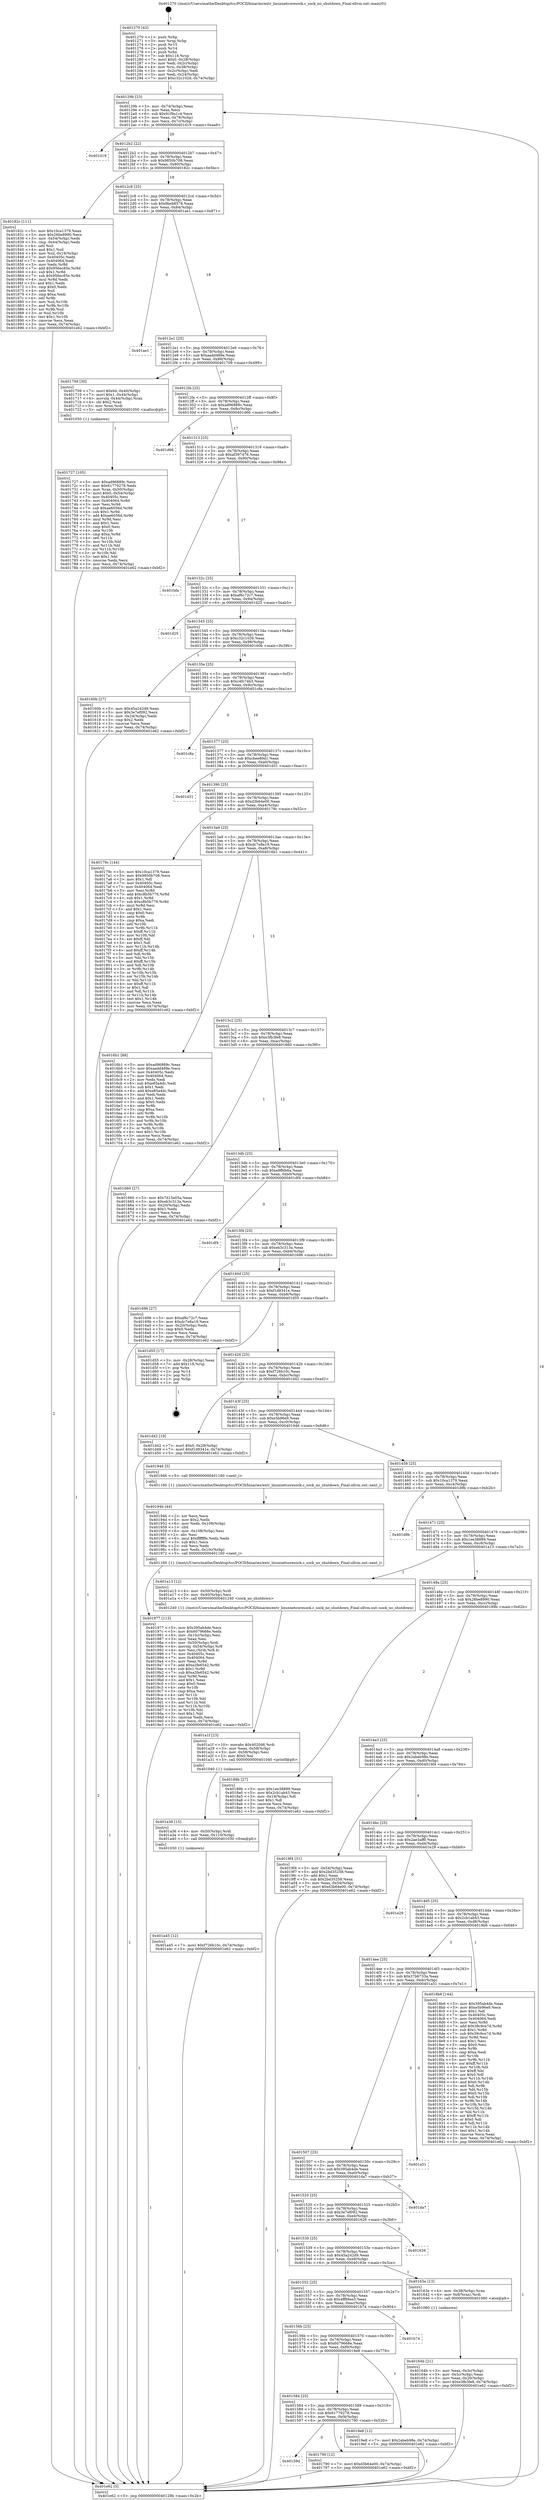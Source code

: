 digraph "0x401270" {
  label = "0x401270 (/mnt/c/Users/mathe/Desktop/tcc/POCII/binaries/extr_linuxnetcoresock.c_sock_no_shutdown_Final-ollvm.out::main(0))"
  labelloc = "t"
  node[shape=record]

  Entry [label="",width=0.3,height=0.3,shape=circle,fillcolor=black,style=filled]
  "0x40129b" [label="{
     0x40129b [23]\l
     | [instrs]\l
     &nbsp;&nbsp;0x40129b \<+3\>: mov -0x74(%rbp),%eax\l
     &nbsp;&nbsp;0x40129e \<+2\>: mov %eax,%ecx\l
     &nbsp;&nbsp;0x4012a0 \<+6\>: sub $0x91f9a1c4,%ecx\l
     &nbsp;&nbsp;0x4012a6 \<+3\>: mov %eax,-0x78(%rbp)\l
     &nbsp;&nbsp;0x4012a9 \<+3\>: mov %ecx,-0x7c(%rbp)\l
     &nbsp;&nbsp;0x4012ac \<+6\>: je 0000000000401d19 \<main+0xaa9\>\l
  }"]
  "0x401d19" [label="{
     0x401d19\l
  }", style=dashed]
  "0x4012b2" [label="{
     0x4012b2 [22]\l
     | [instrs]\l
     &nbsp;&nbsp;0x4012b2 \<+5\>: jmp 00000000004012b7 \<main+0x47\>\l
     &nbsp;&nbsp;0x4012b7 \<+3\>: mov -0x78(%rbp),%eax\l
     &nbsp;&nbsp;0x4012ba \<+5\>: sub $0x9850b708,%eax\l
     &nbsp;&nbsp;0x4012bf \<+3\>: mov %eax,-0x80(%rbp)\l
     &nbsp;&nbsp;0x4012c2 \<+6\>: je 000000000040182c \<main+0x5bc\>\l
  }"]
  Exit [label="",width=0.3,height=0.3,shape=circle,fillcolor=black,style=filled,peripheries=2]
  "0x40182c" [label="{
     0x40182c [111]\l
     | [instrs]\l
     &nbsp;&nbsp;0x40182c \<+5\>: mov $0x10ca1379,%eax\l
     &nbsp;&nbsp;0x401831 \<+5\>: mov $0x26be8990,%ecx\l
     &nbsp;&nbsp;0x401836 \<+3\>: mov -0x54(%rbp),%edx\l
     &nbsp;&nbsp;0x401839 \<+3\>: cmp -0x44(%rbp),%edx\l
     &nbsp;&nbsp;0x40183c \<+4\>: setl %sil\l
     &nbsp;&nbsp;0x401840 \<+4\>: and $0x1,%sil\l
     &nbsp;&nbsp;0x401844 \<+4\>: mov %sil,-0x19(%rbp)\l
     &nbsp;&nbsp;0x401848 \<+7\>: mov 0x40405c,%edx\l
     &nbsp;&nbsp;0x40184f \<+7\>: mov 0x404064,%edi\l
     &nbsp;&nbsp;0x401856 \<+3\>: mov %edx,%r8d\l
     &nbsp;&nbsp;0x401859 \<+7\>: add $0x956ec85e,%r8d\l
     &nbsp;&nbsp;0x401860 \<+4\>: sub $0x1,%r8d\l
     &nbsp;&nbsp;0x401864 \<+7\>: sub $0x956ec85e,%r8d\l
     &nbsp;&nbsp;0x40186b \<+4\>: imul %r8d,%edx\l
     &nbsp;&nbsp;0x40186f \<+3\>: and $0x1,%edx\l
     &nbsp;&nbsp;0x401872 \<+3\>: cmp $0x0,%edx\l
     &nbsp;&nbsp;0x401875 \<+4\>: sete %sil\l
     &nbsp;&nbsp;0x401879 \<+3\>: cmp $0xa,%edi\l
     &nbsp;&nbsp;0x40187c \<+4\>: setl %r9b\l
     &nbsp;&nbsp;0x401880 \<+3\>: mov %sil,%r10b\l
     &nbsp;&nbsp;0x401883 \<+3\>: and %r9b,%r10b\l
     &nbsp;&nbsp;0x401886 \<+3\>: xor %r9b,%sil\l
     &nbsp;&nbsp;0x401889 \<+3\>: or %sil,%r10b\l
     &nbsp;&nbsp;0x40188c \<+4\>: test $0x1,%r10b\l
     &nbsp;&nbsp;0x401890 \<+3\>: cmovne %ecx,%eax\l
     &nbsp;&nbsp;0x401893 \<+3\>: mov %eax,-0x74(%rbp)\l
     &nbsp;&nbsp;0x401896 \<+5\>: jmp 0000000000401e62 \<main+0xbf2\>\l
  }"]
  "0x4012c8" [label="{
     0x4012c8 [25]\l
     | [instrs]\l
     &nbsp;&nbsp;0x4012c8 \<+5\>: jmp 00000000004012cd \<main+0x5d\>\l
     &nbsp;&nbsp;0x4012cd \<+3\>: mov -0x78(%rbp),%eax\l
     &nbsp;&nbsp;0x4012d0 \<+5\>: sub $0x9beb8578,%eax\l
     &nbsp;&nbsp;0x4012d5 \<+6\>: mov %eax,-0x84(%rbp)\l
     &nbsp;&nbsp;0x4012db \<+6\>: je 0000000000401ae1 \<main+0x871\>\l
  }"]
  "0x401a45" [label="{
     0x401a45 [12]\l
     | [instrs]\l
     &nbsp;&nbsp;0x401a45 \<+7\>: movl $0xf726b10c,-0x74(%rbp)\l
     &nbsp;&nbsp;0x401a4c \<+5\>: jmp 0000000000401e62 \<main+0xbf2\>\l
  }"]
  "0x401ae1" [label="{
     0x401ae1\l
  }", style=dashed]
  "0x4012e1" [label="{
     0x4012e1 [25]\l
     | [instrs]\l
     &nbsp;&nbsp;0x4012e1 \<+5\>: jmp 00000000004012e6 \<main+0x76\>\l
     &nbsp;&nbsp;0x4012e6 \<+3\>: mov -0x78(%rbp),%eax\l
     &nbsp;&nbsp;0x4012e9 \<+5\>: sub $0xaadd489e,%eax\l
     &nbsp;&nbsp;0x4012ee \<+6\>: mov %eax,-0x88(%rbp)\l
     &nbsp;&nbsp;0x4012f4 \<+6\>: je 0000000000401709 \<main+0x499\>\l
  }"]
  "0x401a36" [label="{
     0x401a36 [15]\l
     | [instrs]\l
     &nbsp;&nbsp;0x401a36 \<+4\>: mov -0x50(%rbp),%rdi\l
     &nbsp;&nbsp;0x401a3a \<+6\>: mov %eax,-0x110(%rbp)\l
     &nbsp;&nbsp;0x401a40 \<+5\>: call 0000000000401030 \<free@plt\>\l
     | [calls]\l
     &nbsp;&nbsp;0x401030 \{1\} (unknown)\l
  }"]
  "0x401709" [label="{
     0x401709 [30]\l
     | [instrs]\l
     &nbsp;&nbsp;0x401709 \<+7\>: movl $0x64,-0x40(%rbp)\l
     &nbsp;&nbsp;0x401710 \<+7\>: movl $0x1,-0x44(%rbp)\l
     &nbsp;&nbsp;0x401717 \<+4\>: movslq -0x44(%rbp),%rax\l
     &nbsp;&nbsp;0x40171b \<+4\>: shl $0x2,%rax\l
     &nbsp;&nbsp;0x40171f \<+3\>: mov %rax,%rdi\l
     &nbsp;&nbsp;0x401722 \<+5\>: call 0000000000401050 \<malloc@plt\>\l
     | [calls]\l
     &nbsp;&nbsp;0x401050 \{1\} (unknown)\l
  }"]
  "0x4012fa" [label="{
     0x4012fa [25]\l
     | [instrs]\l
     &nbsp;&nbsp;0x4012fa \<+5\>: jmp 00000000004012ff \<main+0x8f\>\l
     &nbsp;&nbsp;0x4012ff \<+3\>: mov -0x78(%rbp),%eax\l
     &nbsp;&nbsp;0x401302 \<+5\>: sub $0xad96889c,%eax\l
     &nbsp;&nbsp;0x401307 \<+6\>: mov %eax,-0x8c(%rbp)\l
     &nbsp;&nbsp;0x40130d \<+6\>: je 0000000000401d66 \<main+0xaf6\>\l
  }"]
  "0x401a1f" [label="{
     0x401a1f [23]\l
     | [instrs]\l
     &nbsp;&nbsp;0x401a1f \<+10\>: movabs $0x4020d6,%rdi\l
     &nbsp;&nbsp;0x401a29 \<+3\>: mov %eax,-0x58(%rbp)\l
     &nbsp;&nbsp;0x401a2c \<+3\>: mov -0x58(%rbp),%esi\l
     &nbsp;&nbsp;0x401a2f \<+2\>: mov $0x0,%al\l
     &nbsp;&nbsp;0x401a31 \<+5\>: call 0000000000401040 \<printf@plt\>\l
     | [calls]\l
     &nbsp;&nbsp;0x401040 \{1\} (unknown)\l
  }"]
  "0x401d66" [label="{
     0x401d66\l
  }", style=dashed]
  "0x401313" [label="{
     0x401313 [25]\l
     | [instrs]\l
     &nbsp;&nbsp;0x401313 \<+5\>: jmp 0000000000401318 \<main+0xa8\>\l
     &nbsp;&nbsp;0x401318 \<+3\>: mov -0x78(%rbp),%eax\l
     &nbsp;&nbsp;0x40131b \<+5\>: sub $0xaf397476,%eax\l
     &nbsp;&nbsp;0x401320 \<+6\>: mov %eax,-0x90(%rbp)\l
     &nbsp;&nbsp;0x401326 \<+6\>: je 0000000000401bfa \<main+0x98a\>\l
  }"]
  "0x401977" [label="{
     0x401977 [113]\l
     | [instrs]\l
     &nbsp;&nbsp;0x401977 \<+5\>: mov $0x395ab4de,%ecx\l
     &nbsp;&nbsp;0x40197c \<+5\>: mov $0x6079668e,%edx\l
     &nbsp;&nbsp;0x401981 \<+6\>: mov -0x10c(%rbp),%esi\l
     &nbsp;&nbsp;0x401987 \<+3\>: imul %eax,%esi\l
     &nbsp;&nbsp;0x40198a \<+4\>: mov -0x50(%rbp),%rdi\l
     &nbsp;&nbsp;0x40198e \<+4\>: movslq -0x54(%rbp),%r8\l
     &nbsp;&nbsp;0x401992 \<+4\>: mov %esi,(%rdi,%r8,4)\l
     &nbsp;&nbsp;0x401996 \<+7\>: mov 0x40405c,%eax\l
     &nbsp;&nbsp;0x40199d \<+7\>: mov 0x404064,%esi\l
     &nbsp;&nbsp;0x4019a4 \<+3\>: mov %eax,%r9d\l
     &nbsp;&nbsp;0x4019a7 \<+7\>: add $0xa2fe6542,%r9d\l
     &nbsp;&nbsp;0x4019ae \<+4\>: sub $0x1,%r9d\l
     &nbsp;&nbsp;0x4019b2 \<+7\>: sub $0xa2fe6542,%r9d\l
     &nbsp;&nbsp;0x4019b9 \<+4\>: imul %r9d,%eax\l
     &nbsp;&nbsp;0x4019bd \<+3\>: and $0x1,%eax\l
     &nbsp;&nbsp;0x4019c0 \<+3\>: cmp $0x0,%eax\l
     &nbsp;&nbsp;0x4019c3 \<+4\>: sete %r10b\l
     &nbsp;&nbsp;0x4019c7 \<+3\>: cmp $0xa,%esi\l
     &nbsp;&nbsp;0x4019ca \<+4\>: setl %r11b\l
     &nbsp;&nbsp;0x4019ce \<+3\>: mov %r10b,%bl\l
     &nbsp;&nbsp;0x4019d1 \<+3\>: and %r11b,%bl\l
     &nbsp;&nbsp;0x4019d4 \<+3\>: xor %r11b,%r10b\l
     &nbsp;&nbsp;0x4019d7 \<+3\>: or %r10b,%bl\l
     &nbsp;&nbsp;0x4019da \<+3\>: test $0x1,%bl\l
     &nbsp;&nbsp;0x4019dd \<+3\>: cmovne %edx,%ecx\l
     &nbsp;&nbsp;0x4019e0 \<+3\>: mov %ecx,-0x74(%rbp)\l
     &nbsp;&nbsp;0x4019e3 \<+5\>: jmp 0000000000401e62 \<main+0xbf2\>\l
  }"]
  "0x401bfa" [label="{
     0x401bfa\l
  }", style=dashed]
  "0x40132c" [label="{
     0x40132c [25]\l
     | [instrs]\l
     &nbsp;&nbsp;0x40132c \<+5\>: jmp 0000000000401331 \<main+0xc1\>\l
     &nbsp;&nbsp;0x401331 \<+3\>: mov -0x78(%rbp),%eax\l
     &nbsp;&nbsp;0x401334 \<+5\>: sub $0xaf6c72c7,%eax\l
     &nbsp;&nbsp;0x401339 \<+6\>: mov %eax,-0x94(%rbp)\l
     &nbsp;&nbsp;0x40133f \<+6\>: je 0000000000401d25 \<main+0xab5\>\l
  }"]
  "0x40194b" [label="{
     0x40194b [44]\l
     | [instrs]\l
     &nbsp;&nbsp;0x40194b \<+2\>: xor %ecx,%ecx\l
     &nbsp;&nbsp;0x40194d \<+5\>: mov $0x2,%edx\l
     &nbsp;&nbsp;0x401952 \<+6\>: mov %edx,-0x108(%rbp)\l
     &nbsp;&nbsp;0x401958 \<+1\>: cltd\l
     &nbsp;&nbsp;0x401959 \<+6\>: mov -0x108(%rbp),%esi\l
     &nbsp;&nbsp;0x40195f \<+2\>: idiv %esi\l
     &nbsp;&nbsp;0x401961 \<+6\>: imul $0xfffffffe,%edx,%edx\l
     &nbsp;&nbsp;0x401967 \<+3\>: sub $0x1,%ecx\l
     &nbsp;&nbsp;0x40196a \<+2\>: sub %ecx,%edx\l
     &nbsp;&nbsp;0x40196c \<+6\>: mov %edx,-0x10c(%rbp)\l
     &nbsp;&nbsp;0x401972 \<+5\>: call 0000000000401160 \<next_i\>\l
     | [calls]\l
     &nbsp;&nbsp;0x401160 \{1\} (/mnt/c/Users/mathe/Desktop/tcc/POCII/binaries/extr_linuxnetcoresock.c_sock_no_shutdown_Final-ollvm.out::next_i)\l
  }"]
  "0x401d25" [label="{
     0x401d25\l
  }", style=dashed]
  "0x401345" [label="{
     0x401345 [25]\l
     | [instrs]\l
     &nbsp;&nbsp;0x401345 \<+5\>: jmp 000000000040134a \<main+0xda\>\l
     &nbsp;&nbsp;0x40134a \<+3\>: mov -0x78(%rbp),%eax\l
     &nbsp;&nbsp;0x40134d \<+5\>: sub $0xc32c1026,%eax\l
     &nbsp;&nbsp;0x401352 \<+6\>: mov %eax,-0x98(%rbp)\l
     &nbsp;&nbsp;0x401358 \<+6\>: je 000000000040160b \<main+0x39b\>\l
  }"]
  "0x40159d" [label="{
     0x40159d\l
  }", style=dashed]
  "0x40160b" [label="{
     0x40160b [27]\l
     | [instrs]\l
     &nbsp;&nbsp;0x40160b \<+5\>: mov $0x45a242d9,%eax\l
     &nbsp;&nbsp;0x401610 \<+5\>: mov $0x3e7ef092,%ecx\l
     &nbsp;&nbsp;0x401615 \<+3\>: mov -0x24(%rbp),%edx\l
     &nbsp;&nbsp;0x401618 \<+3\>: cmp $0x2,%edx\l
     &nbsp;&nbsp;0x40161b \<+3\>: cmovne %ecx,%eax\l
     &nbsp;&nbsp;0x40161e \<+3\>: mov %eax,-0x74(%rbp)\l
     &nbsp;&nbsp;0x401621 \<+5\>: jmp 0000000000401e62 \<main+0xbf2\>\l
  }"]
  "0x40135e" [label="{
     0x40135e [25]\l
     | [instrs]\l
     &nbsp;&nbsp;0x40135e \<+5\>: jmp 0000000000401363 \<main+0xf3\>\l
     &nbsp;&nbsp;0x401363 \<+3\>: mov -0x78(%rbp),%eax\l
     &nbsp;&nbsp;0x401366 \<+5\>: sub $0xc4fc74b3,%eax\l
     &nbsp;&nbsp;0x40136b \<+6\>: mov %eax,-0x9c(%rbp)\l
     &nbsp;&nbsp;0x401371 \<+6\>: je 0000000000401c8a \<main+0xa1a\>\l
  }"]
  "0x401e62" [label="{
     0x401e62 [5]\l
     | [instrs]\l
     &nbsp;&nbsp;0x401e62 \<+5\>: jmp 000000000040129b \<main+0x2b\>\l
  }"]
  "0x401270" [label="{
     0x401270 [43]\l
     | [instrs]\l
     &nbsp;&nbsp;0x401270 \<+1\>: push %rbp\l
     &nbsp;&nbsp;0x401271 \<+3\>: mov %rsp,%rbp\l
     &nbsp;&nbsp;0x401274 \<+2\>: push %r15\l
     &nbsp;&nbsp;0x401276 \<+2\>: push %r14\l
     &nbsp;&nbsp;0x401278 \<+1\>: push %rbx\l
     &nbsp;&nbsp;0x401279 \<+7\>: sub $0x118,%rsp\l
     &nbsp;&nbsp;0x401280 \<+7\>: movl $0x0,-0x28(%rbp)\l
     &nbsp;&nbsp;0x401287 \<+3\>: mov %edi,-0x2c(%rbp)\l
     &nbsp;&nbsp;0x40128a \<+4\>: mov %rsi,-0x38(%rbp)\l
     &nbsp;&nbsp;0x40128e \<+3\>: mov -0x2c(%rbp),%edi\l
     &nbsp;&nbsp;0x401291 \<+3\>: mov %edi,-0x24(%rbp)\l
     &nbsp;&nbsp;0x401294 \<+7\>: movl $0xc32c1026,-0x74(%rbp)\l
  }"]
  "0x401790" [label="{
     0x401790 [12]\l
     | [instrs]\l
     &nbsp;&nbsp;0x401790 \<+7\>: movl $0xd3b64e00,-0x74(%rbp)\l
     &nbsp;&nbsp;0x401797 \<+5\>: jmp 0000000000401e62 \<main+0xbf2\>\l
  }"]
  "0x401c8a" [label="{
     0x401c8a\l
  }", style=dashed]
  "0x401377" [label="{
     0x401377 [25]\l
     | [instrs]\l
     &nbsp;&nbsp;0x401377 \<+5\>: jmp 000000000040137c \<main+0x10c\>\l
     &nbsp;&nbsp;0x40137c \<+3\>: mov -0x78(%rbp),%eax\l
     &nbsp;&nbsp;0x40137f \<+5\>: sub $0xcbee80d1,%eax\l
     &nbsp;&nbsp;0x401384 \<+6\>: mov %eax,-0xa0(%rbp)\l
     &nbsp;&nbsp;0x40138a \<+6\>: je 0000000000401d31 \<main+0xac1\>\l
  }"]
  "0x401584" [label="{
     0x401584 [25]\l
     | [instrs]\l
     &nbsp;&nbsp;0x401584 \<+5\>: jmp 0000000000401589 \<main+0x319\>\l
     &nbsp;&nbsp;0x401589 \<+3\>: mov -0x78(%rbp),%eax\l
     &nbsp;&nbsp;0x40158c \<+5\>: sub $0x61779278,%eax\l
     &nbsp;&nbsp;0x401591 \<+6\>: mov %eax,-0xf4(%rbp)\l
     &nbsp;&nbsp;0x401597 \<+6\>: je 0000000000401790 \<main+0x520\>\l
  }"]
  "0x401d31" [label="{
     0x401d31\l
  }", style=dashed]
  "0x401390" [label="{
     0x401390 [25]\l
     | [instrs]\l
     &nbsp;&nbsp;0x401390 \<+5\>: jmp 0000000000401395 \<main+0x125\>\l
     &nbsp;&nbsp;0x401395 \<+3\>: mov -0x78(%rbp),%eax\l
     &nbsp;&nbsp;0x401398 \<+5\>: sub $0xd3b64e00,%eax\l
     &nbsp;&nbsp;0x40139d \<+6\>: mov %eax,-0xa4(%rbp)\l
     &nbsp;&nbsp;0x4013a3 \<+6\>: je 000000000040179c \<main+0x52c\>\l
  }"]
  "0x4019e8" [label="{
     0x4019e8 [12]\l
     | [instrs]\l
     &nbsp;&nbsp;0x4019e8 \<+7\>: movl $0x2abeb98e,-0x74(%rbp)\l
     &nbsp;&nbsp;0x4019ef \<+5\>: jmp 0000000000401e62 \<main+0xbf2\>\l
  }"]
  "0x40179c" [label="{
     0x40179c [144]\l
     | [instrs]\l
     &nbsp;&nbsp;0x40179c \<+5\>: mov $0x10ca1379,%eax\l
     &nbsp;&nbsp;0x4017a1 \<+5\>: mov $0x9850b708,%ecx\l
     &nbsp;&nbsp;0x4017a6 \<+2\>: mov $0x1,%dl\l
     &nbsp;&nbsp;0x4017a8 \<+7\>: mov 0x40405c,%esi\l
     &nbsp;&nbsp;0x4017af \<+7\>: mov 0x404064,%edi\l
     &nbsp;&nbsp;0x4017b6 \<+3\>: mov %esi,%r8d\l
     &nbsp;&nbsp;0x4017b9 \<+7\>: add $0xc8b5b776,%r8d\l
     &nbsp;&nbsp;0x4017c0 \<+4\>: sub $0x1,%r8d\l
     &nbsp;&nbsp;0x4017c4 \<+7\>: sub $0xc8b5b776,%r8d\l
     &nbsp;&nbsp;0x4017cb \<+4\>: imul %r8d,%esi\l
     &nbsp;&nbsp;0x4017cf \<+3\>: and $0x1,%esi\l
     &nbsp;&nbsp;0x4017d2 \<+3\>: cmp $0x0,%esi\l
     &nbsp;&nbsp;0x4017d5 \<+4\>: sete %r9b\l
     &nbsp;&nbsp;0x4017d9 \<+3\>: cmp $0xa,%edi\l
     &nbsp;&nbsp;0x4017dc \<+4\>: setl %r10b\l
     &nbsp;&nbsp;0x4017e0 \<+3\>: mov %r9b,%r11b\l
     &nbsp;&nbsp;0x4017e3 \<+4\>: xor $0xff,%r11b\l
     &nbsp;&nbsp;0x4017e7 \<+3\>: mov %r10b,%bl\l
     &nbsp;&nbsp;0x4017ea \<+3\>: xor $0xff,%bl\l
     &nbsp;&nbsp;0x4017ed \<+3\>: xor $0x1,%dl\l
     &nbsp;&nbsp;0x4017f0 \<+3\>: mov %r11b,%r14b\l
     &nbsp;&nbsp;0x4017f3 \<+4\>: and $0xff,%r14b\l
     &nbsp;&nbsp;0x4017f7 \<+3\>: and %dl,%r9b\l
     &nbsp;&nbsp;0x4017fa \<+3\>: mov %bl,%r15b\l
     &nbsp;&nbsp;0x4017fd \<+4\>: and $0xff,%r15b\l
     &nbsp;&nbsp;0x401801 \<+3\>: and %dl,%r10b\l
     &nbsp;&nbsp;0x401804 \<+3\>: or %r9b,%r14b\l
     &nbsp;&nbsp;0x401807 \<+3\>: or %r10b,%r15b\l
     &nbsp;&nbsp;0x40180a \<+3\>: xor %r15b,%r14b\l
     &nbsp;&nbsp;0x40180d \<+3\>: or %bl,%r11b\l
     &nbsp;&nbsp;0x401810 \<+4\>: xor $0xff,%r11b\l
     &nbsp;&nbsp;0x401814 \<+3\>: or $0x1,%dl\l
     &nbsp;&nbsp;0x401817 \<+3\>: and %dl,%r11b\l
     &nbsp;&nbsp;0x40181a \<+3\>: or %r11b,%r14b\l
     &nbsp;&nbsp;0x40181d \<+4\>: test $0x1,%r14b\l
     &nbsp;&nbsp;0x401821 \<+3\>: cmovne %ecx,%eax\l
     &nbsp;&nbsp;0x401824 \<+3\>: mov %eax,-0x74(%rbp)\l
     &nbsp;&nbsp;0x401827 \<+5\>: jmp 0000000000401e62 \<main+0xbf2\>\l
  }"]
  "0x4013a9" [label="{
     0x4013a9 [25]\l
     | [instrs]\l
     &nbsp;&nbsp;0x4013a9 \<+5\>: jmp 00000000004013ae \<main+0x13e\>\l
     &nbsp;&nbsp;0x4013ae \<+3\>: mov -0x78(%rbp),%eax\l
     &nbsp;&nbsp;0x4013b1 \<+5\>: sub $0xdc7e8a19,%eax\l
     &nbsp;&nbsp;0x4013b6 \<+6\>: mov %eax,-0xa8(%rbp)\l
     &nbsp;&nbsp;0x4013bc \<+6\>: je 00000000004016b1 \<main+0x441\>\l
  }"]
  "0x40156b" [label="{
     0x40156b [25]\l
     | [instrs]\l
     &nbsp;&nbsp;0x40156b \<+5\>: jmp 0000000000401570 \<main+0x300\>\l
     &nbsp;&nbsp;0x401570 \<+3\>: mov -0x78(%rbp),%eax\l
     &nbsp;&nbsp;0x401573 \<+5\>: sub $0x6079668e,%eax\l
     &nbsp;&nbsp;0x401578 \<+6\>: mov %eax,-0xf0(%rbp)\l
     &nbsp;&nbsp;0x40157e \<+6\>: je 00000000004019e8 \<main+0x778\>\l
  }"]
  "0x4016b1" [label="{
     0x4016b1 [88]\l
     | [instrs]\l
     &nbsp;&nbsp;0x4016b1 \<+5\>: mov $0xad96889c,%eax\l
     &nbsp;&nbsp;0x4016b6 \<+5\>: mov $0xaadd489e,%ecx\l
     &nbsp;&nbsp;0x4016bb \<+7\>: mov 0x40405c,%edx\l
     &nbsp;&nbsp;0x4016c2 \<+7\>: mov 0x404064,%esi\l
     &nbsp;&nbsp;0x4016c9 \<+2\>: mov %edx,%edi\l
     &nbsp;&nbsp;0x4016cb \<+6\>: sub $0xe85a4dc,%edi\l
     &nbsp;&nbsp;0x4016d1 \<+3\>: sub $0x1,%edi\l
     &nbsp;&nbsp;0x4016d4 \<+6\>: add $0xe85a4dc,%edi\l
     &nbsp;&nbsp;0x4016da \<+3\>: imul %edi,%edx\l
     &nbsp;&nbsp;0x4016dd \<+3\>: and $0x1,%edx\l
     &nbsp;&nbsp;0x4016e0 \<+3\>: cmp $0x0,%edx\l
     &nbsp;&nbsp;0x4016e3 \<+4\>: sete %r8b\l
     &nbsp;&nbsp;0x4016e7 \<+3\>: cmp $0xa,%esi\l
     &nbsp;&nbsp;0x4016ea \<+4\>: setl %r9b\l
     &nbsp;&nbsp;0x4016ee \<+3\>: mov %r8b,%r10b\l
     &nbsp;&nbsp;0x4016f1 \<+3\>: and %r9b,%r10b\l
     &nbsp;&nbsp;0x4016f4 \<+3\>: xor %r9b,%r8b\l
     &nbsp;&nbsp;0x4016f7 \<+3\>: or %r8b,%r10b\l
     &nbsp;&nbsp;0x4016fa \<+4\>: test $0x1,%r10b\l
     &nbsp;&nbsp;0x4016fe \<+3\>: cmovne %ecx,%eax\l
     &nbsp;&nbsp;0x401701 \<+3\>: mov %eax,-0x74(%rbp)\l
     &nbsp;&nbsp;0x401704 \<+5\>: jmp 0000000000401e62 \<main+0xbf2\>\l
  }"]
  "0x4013c2" [label="{
     0x4013c2 [25]\l
     | [instrs]\l
     &nbsp;&nbsp;0x4013c2 \<+5\>: jmp 00000000004013c7 \<main+0x157\>\l
     &nbsp;&nbsp;0x4013c7 \<+3\>: mov -0x78(%rbp),%eax\l
     &nbsp;&nbsp;0x4013ca \<+5\>: sub $0xe3fb3fe8,%eax\l
     &nbsp;&nbsp;0x4013cf \<+6\>: mov %eax,-0xac(%rbp)\l
     &nbsp;&nbsp;0x4013d5 \<+6\>: je 0000000000401660 \<main+0x3f0\>\l
  }"]
  "0x401b74" [label="{
     0x401b74\l
  }", style=dashed]
  "0x401660" [label="{
     0x401660 [27]\l
     | [instrs]\l
     &nbsp;&nbsp;0x401660 \<+5\>: mov $0x7d15e05a,%eax\l
     &nbsp;&nbsp;0x401665 \<+5\>: mov $0xeb3c313a,%ecx\l
     &nbsp;&nbsp;0x40166a \<+3\>: mov -0x20(%rbp),%edx\l
     &nbsp;&nbsp;0x40166d \<+3\>: cmp $0x1,%edx\l
     &nbsp;&nbsp;0x401670 \<+3\>: cmovl %ecx,%eax\l
     &nbsp;&nbsp;0x401673 \<+3\>: mov %eax,-0x74(%rbp)\l
     &nbsp;&nbsp;0x401676 \<+5\>: jmp 0000000000401e62 \<main+0xbf2\>\l
  }"]
  "0x4013db" [label="{
     0x4013db [25]\l
     | [instrs]\l
     &nbsp;&nbsp;0x4013db \<+5\>: jmp 00000000004013e0 \<main+0x170\>\l
     &nbsp;&nbsp;0x4013e0 \<+3\>: mov -0x78(%rbp),%eax\l
     &nbsp;&nbsp;0x4013e3 \<+5\>: sub $0xe9ffdb6a,%eax\l
     &nbsp;&nbsp;0x4013e8 \<+6\>: mov %eax,-0xb0(%rbp)\l
     &nbsp;&nbsp;0x4013ee \<+6\>: je 0000000000401df4 \<main+0xb84\>\l
  }"]
  "0x401727" [label="{
     0x401727 [105]\l
     | [instrs]\l
     &nbsp;&nbsp;0x401727 \<+5\>: mov $0xad96889c,%ecx\l
     &nbsp;&nbsp;0x40172c \<+5\>: mov $0x61779278,%edx\l
     &nbsp;&nbsp;0x401731 \<+4\>: mov %rax,-0x50(%rbp)\l
     &nbsp;&nbsp;0x401735 \<+7\>: movl $0x0,-0x54(%rbp)\l
     &nbsp;&nbsp;0x40173c \<+7\>: mov 0x40405c,%esi\l
     &nbsp;&nbsp;0x401743 \<+8\>: mov 0x404064,%r8d\l
     &nbsp;&nbsp;0x40174b \<+3\>: mov %esi,%r9d\l
     &nbsp;&nbsp;0x40174e \<+7\>: sub $0xae6056d,%r9d\l
     &nbsp;&nbsp;0x401755 \<+4\>: sub $0x1,%r9d\l
     &nbsp;&nbsp;0x401759 \<+7\>: add $0xae6056d,%r9d\l
     &nbsp;&nbsp;0x401760 \<+4\>: imul %r9d,%esi\l
     &nbsp;&nbsp;0x401764 \<+3\>: and $0x1,%esi\l
     &nbsp;&nbsp;0x401767 \<+3\>: cmp $0x0,%esi\l
     &nbsp;&nbsp;0x40176a \<+4\>: sete %r10b\l
     &nbsp;&nbsp;0x40176e \<+4\>: cmp $0xa,%r8d\l
     &nbsp;&nbsp;0x401772 \<+4\>: setl %r11b\l
     &nbsp;&nbsp;0x401776 \<+3\>: mov %r10b,%bl\l
     &nbsp;&nbsp;0x401779 \<+3\>: and %r11b,%bl\l
     &nbsp;&nbsp;0x40177c \<+3\>: xor %r11b,%r10b\l
     &nbsp;&nbsp;0x40177f \<+3\>: or %r10b,%bl\l
     &nbsp;&nbsp;0x401782 \<+3\>: test $0x1,%bl\l
     &nbsp;&nbsp;0x401785 \<+3\>: cmovne %edx,%ecx\l
     &nbsp;&nbsp;0x401788 \<+3\>: mov %ecx,-0x74(%rbp)\l
     &nbsp;&nbsp;0x40178b \<+5\>: jmp 0000000000401e62 \<main+0xbf2\>\l
  }"]
  "0x401df4" [label="{
     0x401df4\l
  }", style=dashed]
  "0x4013f4" [label="{
     0x4013f4 [25]\l
     | [instrs]\l
     &nbsp;&nbsp;0x4013f4 \<+5\>: jmp 00000000004013f9 \<main+0x189\>\l
     &nbsp;&nbsp;0x4013f9 \<+3\>: mov -0x78(%rbp),%eax\l
     &nbsp;&nbsp;0x4013fc \<+5\>: sub $0xeb3c313a,%eax\l
     &nbsp;&nbsp;0x401401 \<+6\>: mov %eax,-0xb4(%rbp)\l
     &nbsp;&nbsp;0x401407 \<+6\>: je 0000000000401696 \<main+0x426\>\l
  }"]
  "0x40164b" [label="{
     0x40164b [21]\l
     | [instrs]\l
     &nbsp;&nbsp;0x40164b \<+3\>: mov %eax,-0x3c(%rbp)\l
     &nbsp;&nbsp;0x40164e \<+3\>: mov -0x3c(%rbp),%eax\l
     &nbsp;&nbsp;0x401651 \<+3\>: mov %eax,-0x20(%rbp)\l
     &nbsp;&nbsp;0x401654 \<+7\>: movl $0xe3fb3fe8,-0x74(%rbp)\l
     &nbsp;&nbsp;0x40165b \<+5\>: jmp 0000000000401e62 \<main+0xbf2\>\l
  }"]
  "0x401696" [label="{
     0x401696 [27]\l
     | [instrs]\l
     &nbsp;&nbsp;0x401696 \<+5\>: mov $0xaf6c72c7,%eax\l
     &nbsp;&nbsp;0x40169b \<+5\>: mov $0xdc7e8a19,%ecx\l
     &nbsp;&nbsp;0x4016a0 \<+3\>: mov -0x20(%rbp),%edx\l
     &nbsp;&nbsp;0x4016a3 \<+3\>: cmp $0x0,%edx\l
     &nbsp;&nbsp;0x4016a6 \<+3\>: cmove %ecx,%eax\l
     &nbsp;&nbsp;0x4016a9 \<+3\>: mov %eax,-0x74(%rbp)\l
     &nbsp;&nbsp;0x4016ac \<+5\>: jmp 0000000000401e62 \<main+0xbf2\>\l
  }"]
  "0x40140d" [label="{
     0x40140d [25]\l
     | [instrs]\l
     &nbsp;&nbsp;0x40140d \<+5\>: jmp 0000000000401412 \<main+0x1a2\>\l
     &nbsp;&nbsp;0x401412 \<+3\>: mov -0x78(%rbp),%eax\l
     &nbsp;&nbsp;0x401415 \<+5\>: sub $0xf1d8341e,%eax\l
     &nbsp;&nbsp;0x40141a \<+6\>: mov %eax,-0xb8(%rbp)\l
     &nbsp;&nbsp;0x401420 \<+6\>: je 0000000000401d55 \<main+0xae5\>\l
  }"]
  "0x401552" [label="{
     0x401552 [25]\l
     | [instrs]\l
     &nbsp;&nbsp;0x401552 \<+5\>: jmp 0000000000401557 \<main+0x2e7\>\l
     &nbsp;&nbsp;0x401557 \<+3\>: mov -0x78(%rbp),%eax\l
     &nbsp;&nbsp;0x40155a \<+5\>: sub $0x4ff89ee3,%eax\l
     &nbsp;&nbsp;0x40155f \<+6\>: mov %eax,-0xec(%rbp)\l
     &nbsp;&nbsp;0x401565 \<+6\>: je 0000000000401b74 \<main+0x904\>\l
  }"]
  "0x401d55" [label="{
     0x401d55 [17]\l
     | [instrs]\l
     &nbsp;&nbsp;0x401d55 \<+3\>: mov -0x28(%rbp),%eax\l
     &nbsp;&nbsp;0x401d58 \<+7\>: add $0x118,%rsp\l
     &nbsp;&nbsp;0x401d5f \<+1\>: pop %rbx\l
     &nbsp;&nbsp;0x401d60 \<+2\>: pop %r14\l
     &nbsp;&nbsp;0x401d62 \<+2\>: pop %r15\l
     &nbsp;&nbsp;0x401d64 \<+1\>: pop %rbp\l
     &nbsp;&nbsp;0x401d65 \<+1\>: ret\l
  }"]
  "0x401426" [label="{
     0x401426 [25]\l
     | [instrs]\l
     &nbsp;&nbsp;0x401426 \<+5\>: jmp 000000000040142b \<main+0x1bb\>\l
     &nbsp;&nbsp;0x40142b \<+3\>: mov -0x78(%rbp),%eax\l
     &nbsp;&nbsp;0x40142e \<+5\>: sub $0xf726b10c,%eax\l
     &nbsp;&nbsp;0x401433 \<+6\>: mov %eax,-0xbc(%rbp)\l
     &nbsp;&nbsp;0x401439 \<+6\>: je 0000000000401d42 \<main+0xad2\>\l
  }"]
  "0x40163e" [label="{
     0x40163e [13]\l
     | [instrs]\l
     &nbsp;&nbsp;0x40163e \<+4\>: mov -0x38(%rbp),%rax\l
     &nbsp;&nbsp;0x401642 \<+4\>: mov 0x8(%rax),%rdi\l
     &nbsp;&nbsp;0x401646 \<+5\>: call 0000000000401060 \<atoi@plt\>\l
     | [calls]\l
     &nbsp;&nbsp;0x401060 \{1\} (unknown)\l
  }"]
  "0x401d42" [label="{
     0x401d42 [19]\l
     | [instrs]\l
     &nbsp;&nbsp;0x401d42 \<+7\>: movl $0x0,-0x28(%rbp)\l
     &nbsp;&nbsp;0x401d49 \<+7\>: movl $0xf1d8341e,-0x74(%rbp)\l
     &nbsp;&nbsp;0x401d50 \<+5\>: jmp 0000000000401e62 \<main+0xbf2\>\l
  }"]
  "0x40143f" [label="{
     0x40143f [25]\l
     | [instrs]\l
     &nbsp;&nbsp;0x40143f \<+5\>: jmp 0000000000401444 \<main+0x1d4\>\l
     &nbsp;&nbsp;0x401444 \<+3\>: mov -0x78(%rbp),%eax\l
     &nbsp;&nbsp;0x401447 \<+5\>: sub $0xe5b96e9,%eax\l
     &nbsp;&nbsp;0x40144c \<+6\>: mov %eax,-0xc0(%rbp)\l
     &nbsp;&nbsp;0x401452 \<+6\>: je 0000000000401946 \<main+0x6d6\>\l
  }"]
  "0x401539" [label="{
     0x401539 [25]\l
     | [instrs]\l
     &nbsp;&nbsp;0x401539 \<+5\>: jmp 000000000040153e \<main+0x2ce\>\l
     &nbsp;&nbsp;0x40153e \<+3\>: mov -0x78(%rbp),%eax\l
     &nbsp;&nbsp;0x401541 \<+5\>: sub $0x45a242d9,%eax\l
     &nbsp;&nbsp;0x401546 \<+6\>: mov %eax,-0xe8(%rbp)\l
     &nbsp;&nbsp;0x40154c \<+6\>: je 000000000040163e \<main+0x3ce\>\l
  }"]
  "0x401946" [label="{
     0x401946 [5]\l
     | [instrs]\l
     &nbsp;&nbsp;0x401946 \<+5\>: call 0000000000401160 \<next_i\>\l
     | [calls]\l
     &nbsp;&nbsp;0x401160 \{1\} (/mnt/c/Users/mathe/Desktop/tcc/POCII/binaries/extr_linuxnetcoresock.c_sock_no_shutdown_Final-ollvm.out::next_i)\l
  }"]
  "0x401458" [label="{
     0x401458 [25]\l
     | [instrs]\l
     &nbsp;&nbsp;0x401458 \<+5\>: jmp 000000000040145d \<main+0x1ed\>\l
     &nbsp;&nbsp;0x40145d \<+3\>: mov -0x78(%rbp),%eax\l
     &nbsp;&nbsp;0x401460 \<+5\>: sub $0x10ca1379,%eax\l
     &nbsp;&nbsp;0x401465 \<+6\>: mov %eax,-0xc4(%rbp)\l
     &nbsp;&nbsp;0x40146b \<+6\>: je 0000000000401d9b \<main+0xb2b\>\l
  }"]
  "0x401626" [label="{
     0x401626\l
  }", style=dashed]
  "0x401d9b" [label="{
     0x401d9b\l
  }", style=dashed]
  "0x401471" [label="{
     0x401471 [25]\l
     | [instrs]\l
     &nbsp;&nbsp;0x401471 \<+5\>: jmp 0000000000401476 \<main+0x206\>\l
     &nbsp;&nbsp;0x401476 \<+3\>: mov -0x78(%rbp),%eax\l
     &nbsp;&nbsp;0x401479 \<+5\>: sub $0x1ee38889,%eax\l
     &nbsp;&nbsp;0x40147e \<+6\>: mov %eax,-0xc8(%rbp)\l
     &nbsp;&nbsp;0x401484 \<+6\>: je 0000000000401a13 \<main+0x7a3\>\l
  }"]
  "0x401520" [label="{
     0x401520 [25]\l
     | [instrs]\l
     &nbsp;&nbsp;0x401520 \<+5\>: jmp 0000000000401525 \<main+0x2b5\>\l
     &nbsp;&nbsp;0x401525 \<+3\>: mov -0x78(%rbp),%eax\l
     &nbsp;&nbsp;0x401528 \<+5\>: sub $0x3e7ef092,%eax\l
     &nbsp;&nbsp;0x40152d \<+6\>: mov %eax,-0xe4(%rbp)\l
     &nbsp;&nbsp;0x401533 \<+6\>: je 0000000000401626 \<main+0x3b6\>\l
  }"]
  "0x401a13" [label="{
     0x401a13 [12]\l
     | [instrs]\l
     &nbsp;&nbsp;0x401a13 \<+4\>: mov -0x50(%rbp),%rdi\l
     &nbsp;&nbsp;0x401a17 \<+3\>: mov -0x40(%rbp),%esi\l
     &nbsp;&nbsp;0x401a1a \<+5\>: call 0000000000401240 \<sock_no_shutdown\>\l
     | [calls]\l
     &nbsp;&nbsp;0x401240 \{1\} (/mnt/c/Users/mathe/Desktop/tcc/POCII/binaries/extr_linuxnetcoresock.c_sock_no_shutdown_Final-ollvm.out::sock_no_shutdown)\l
  }"]
  "0x40148a" [label="{
     0x40148a [25]\l
     | [instrs]\l
     &nbsp;&nbsp;0x40148a \<+5\>: jmp 000000000040148f \<main+0x21f\>\l
     &nbsp;&nbsp;0x40148f \<+3\>: mov -0x78(%rbp),%eax\l
     &nbsp;&nbsp;0x401492 \<+5\>: sub $0x26be8990,%eax\l
     &nbsp;&nbsp;0x401497 \<+6\>: mov %eax,-0xcc(%rbp)\l
     &nbsp;&nbsp;0x40149d \<+6\>: je 000000000040189b \<main+0x62b\>\l
  }"]
  "0x401da7" [label="{
     0x401da7\l
  }", style=dashed]
  "0x40189b" [label="{
     0x40189b [27]\l
     | [instrs]\l
     &nbsp;&nbsp;0x40189b \<+5\>: mov $0x1ee38889,%eax\l
     &nbsp;&nbsp;0x4018a0 \<+5\>: mov $0x2cb1ab43,%ecx\l
     &nbsp;&nbsp;0x4018a5 \<+3\>: mov -0x19(%rbp),%dl\l
     &nbsp;&nbsp;0x4018a8 \<+3\>: test $0x1,%dl\l
     &nbsp;&nbsp;0x4018ab \<+3\>: cmovne %ecx,%eax\l
     &nbsp;&nbsp;0x4018ae \<+3\>: mov %eax,-0x74(%rbp)\l
     &nbsp;&nbsp;0x4018b1 \<+5\>: jmp 0000000000401e62 \<main+0xbf2\>\l
  }"]
  "0x4014a3" [label="{
     0x4014a3 [25]\l
     | [instrs]\l
     &nbsp;&nbsp;0x4014a3 \<+5\>: jmp 00000000004014a8 \<main+0x238\>\l
     &nbsp;&nbsp;0x4014a8 \<+3\>: mov -0x78(%rbp),%eax\l
     &nbsp;&nbsp;0x4014ab \<+5\>: sub $0x2abeb98e,%eax\l
     &nbsp;&nbsp;0x4014b0 \<+6\>: mov %eax,-0xd0(%rbp)\l
     &nbsp;&nbsp;0x4014b6 \<+6\>: je 00000000004019f4 \<main+0x784\>\l
  }"]
  "0x401507" [label="{
     0x401507 [25]\l
     | [instrs]\l
     &nbsp;&nbsp;0x401507 \<+5\>: jmp 000000000040150c \<main+0x29c\>\l
     &nbsp;&nbsp;0x40150c \<+3\>: mov -0x78(%rbp),%eax\l
     &nbsp;&nbsp;0x40150f \<+5\>: sub $0x395ab4de,%eax\l
     &nbsp;&nbsp;0x401514 \<+6\>: mov %eax,-0xe0(%rbp)\l
     &nbsp;&nbsp;0x40151a \<+6\>: je 0000000000401da7 \<main+0xb37\>\l
  }"]
  "0x4019f4" [label="{
     0x4019f4 [31]\l
     | [instrs]\l
     &nbsp;&nbsp;0x4019f4 \<+3\>: mov -0x54(%rbp),%eax\l
     &nbsp;&nbsp;0x4019f7 \<+5\>: add $0x2bd35258,%eax\l
     &nbsp;&nbsp;0x4019fc \<+3\>: add $0x1,%eax\l
     &nbsp;&nbsp;0x4019ff \<+5\>: sub $0x2bd35258,%eax\l
     &nbsp;&nbsp;0x401a04 \<+3\>: mov %eax,-0x54(%rbp)\l
     &nbsp;&nbsp;0x401a07 \<+7\>: movl $0xd3b64e00,-0x74(%rbp)\l
     &nbsp;&nbsp;0x401a0e \<+5\>: jmp 0000000000401e62 \<main+0xbf2\>\l
  }"]
  "0x4014bc" [label="{
     0x4014bc [25]\l
     | [instrs]\l
     &nbsp;&nbsp;0x4014bc \<+5\>: jmp 00000000004014c1 \<main+0x251\>\l
     &nbsp;&nbsp;0x4014c1 \<+3\>: mov -0x78(%rbp),%eax\l
     &nbsp;&nbsp;0x4014c4 \<+5\>: sub $0x2ae3aff0,%eax\l
     &nbsp;&nbsp;0x4014c9 \<+6\>: mov %eax,-0xd4(%rbp)\l
     &nbsp;&nbsp;0x4014cf \<+6\>: je 0000000000401e29 \<main+0xbb9\>\l
  }"]
  "0x401a51" [label="{
     0x401a51\l
  }", style=dashed]
  "0x401e29" [label="{
     0x401e29\l
  }", style=dashed]
  "0x4014d5" [label="{
     0x4014d5 [25]\l
     | [instrs]\l
     &nbsp;&nbsp;0x4014d5 \<+5\>: jmp 00000000004014da \<main+0x26a\>\l
     &nbsp;&nbsp;0x4014da \<+3\>: mov -0x78(%rbp),%eax\l
     &nbsp;&nbsp;0x4014dd \<+5\>: sub $0x2cb1ab43,%eax\l
     &nbsp;&nbsp;0x4014e2 \<+6\>: mov %eax,-0xd8(%rbp)\l
     &nbsp;&nbsp;0x4014e8 \<+6\>: je 00000000004018b6 \<main+0x646\>\l
  }"]
  "0x4014ee" [label="{
     0x4014ee [25]\l
     | [instrs]\l
     &nbsp;&nbsp;0x4014ee \<+5\>: jmp 00000000004014f3 \<main+0x283\>\l
     &nbsp;&nbsp;0x4014f3 \<+3\>: mov -0x78(%rbp),%eax\l
     &nbsp;&nbsp;0x4014f6 \<+5\>: sub $0x37b6733a,%eax\l
     &nbsp;&nbsp;0x4014fb \<+6\>: mov %eax,-0xdc(%rbp)\l
     &nbsp;&nbsp;0x401501 \<+6\>: je 0000000000401a51 \<main+0x7e1\>\l
  }"]
  "0x4018b6" [label="{
     0x4018b6 [144]\l
     | [instrs]\l
     &nbsp;&nbsp;0x4018b6 \<+5\>: mov $0x395ab4de,%eax\l
     &nbsp;&nbsp;0x4018bb \<+5\>: mov $0xe5b96e9,%ecx\l
     &nbsp;&nbsp;0x4018c0 \<+2\>: mov $0x1,%dl\l
     &nbsp;&nbsp;0x4018c2 \<+7\>: mov 0x40405c,%esi\l
     &nbsp;&nbsp;0x4018c9 \<+7\>: mov 0x404064,%edi\l
     &nbsp;&nbsp;0x4018d0 \<+3\>: mov %esi,%r8d\l
     &nbsp;&nbsp;0x4018d3 \<+7\>: add $0x39c9ce7d,%r8d\l
     &nbsp;&nbsp;0x4018da \<+4\>: sub $0x1,%r8d\l
     &nbsp;&nbsp;0x4018de \<+7\>: sub $0x39c9ce7d,%r8d\l
     &nbsp;&nbsp;0x4018e5 \<+4\>: imul %r8d,%esi\l
     &nbsp;&nbsp;0x4018e9 \<+3\>: and $0x1,%esi\l
     &nbsp;&nbsp;0x4018ec \<+3\>: cmp $0x0,%esi\l
     &nbsp;&nbsp;0x4018ef \<+4\>: sete %r9b\l
     &nbsp;&nbsp;0x4018f3 \<+3\>: cmp $0xa,%edi\l
     &nbsp;&nbsp;0x4018f6 \<+4\>: setl %r10b\l
     &nbsp;&nbsp;0x4018fa \<+3\>: mov %r9b,%r11b\l
     &nbsp;&nbsp;0x4018fd \<+4\>: xor $0xff,%r11b\l
     &nbsp;&nbsp;0x401901 \<+3\>: mov %r10b,%bl\l
     &nbsp;&nbsp;0x401904 \<+3\>: xor $0xff,%bl\l
     &nbsp;&nbsp;0x401907 \<+3\>: xor $0x0,%dl\l
     &nbsp;&nbsp;0x40190a \<+3\>: mov %r11b,%r14b\l
     &nbsp;&nbsp;0x40190d \<+4\>: and $0x0,%r14b\l
     &nbsp;&nbsp;0x401911 \<+3\>: and %dl,%r9b\l
     &nbsp;&nbsp;0x401914 \<+3\>: mov %bl,%r15b\l
     &nbsp;&nbsp;0x401917 \<+4\>: and $0x0,%r15b\l
     &nbsp;&nbsp;0x40191b \<+3\>: and %dl,%r10b\l
     &nbsp;&nbsp;0x40191e \<+3\>: or %r9b,%r14b\l
     &nbsp;&nbsp;0x401921 \<+3\>: or %r10b,%r15b\l
     &nbsp;&nbsp;0x401924 \<+3\>: xor %r15b,%r14b\l
     &nbsp;&nbsp;0x401927 \<+3\>: or %bl,%r11b\l
     &nbsp;&nbsp;0x40192a \<+4\>: xor $0xff,%r11b\l
     &nbsp;&nbsp;0x40192e \<+3\>: or $0x0,%dl\l
     &nbsp;&nbsp;0x401931 \<+3\>: and %dl,%r11b\l
     &nbsp;&nbsp;0x401934 \<+3\>: or %r11b,%r14b\l
     &nbsp;&nbsp;0x401937 \<+4\>: test $0x1,%r14b\l
     &nbsp;&nbsp;0x40193b \<+3\>: cmovne %ecx,%eax\l
     &nbsp;&nbsp;0x40193e \<+3\>: mov %eax,-0x74(%rbp)\l
     &nbsp;&nbsp;0x401941 \<+5\>: jmp 0000000000401e62 \<main+0xbf2\>\l
  }"]
  Entry -> "0x401270" [label=" 1"]
  "0x40129b" -> "0x401d19" [label=" 0"]
  "0x40129b" -> "0x4012b2" [label=" 20"]
  "0x401d55" -> Exit [label=" 1"]
  "0x4012b2" -> "0x40182c" [label=" 2"]
  "0x4012b2" -> "0x4012c8" [label=" 18"]
  "0x401d42" -> "0x401e62" [label=" 1"]
  "0x4012c8" -> "0x401ae1" [label=" 0"]
  "0x4012c8" -> "0x4012e1" [label=" 18"]
  "0x401a45" -> "0x401e62" [label=" 1"]
  "0x4012e1" -> "0x401709" [label=" 1"]
  "0x4012e1" -> "0x4012fa" [label=" 17"]
  "0x401a36" -> "0x401a45" [label=" 1"]
  "0x4012fa" -> "0x401d66" [label=" 0"]
  "0x4012fa" -> "0x401313" [label=" 17"]
  "0x401a1f" -> "0x401a36" [label=" 1"]
  "0x401313" -> "0x401bfa" [label=" 0"]
  "0x401313" -> "0x40132c" [label=" 17"]
  "0x401a13" -> "0x401a1f" [label=" 1"]
  "0x40132c" -> "0x401d25" [label=" 0"]
  "0x40132c" -> "0x401345" [label=" 17"]
  "0x4019f4" -> "0x401e62" [label=" 1"]
  "0x401345" -> "0x40160b" [label=" 1"]
  "0x401345" -> "0x40135e" [label=" 16"]
  "0x40160b" -> "0x401e62" [label=" 1"]
  "0x401270" -> "0x40129b" [label=" 1"]
  "0x401e62" -> "0x40129b" [label=" 19"]
  "0x4019e8" -> "0x401e62" [label=" 1"]
  "0x40135e" -> "0x401c8a" [label=" 0"]
  "0x40135e" -> "0x401377" [label=" 16"]
  "0x401977" -> "0x401e62" [label=" 1"]
  "0x401377" -> "0x401d31" [label=" 0"]
  "0x401377" -> "0x401390" [label=" 16"]
  "0x401946" -> "0x40194b" [label=" 1"]
  "0x401390" -> "0x40179c" [label=" 2"]
  "0x401390" -> "0x4013a9" [label=" 14"]
  "0x4018b6" -> "0x401e62" [label=" 1"]
  "0x4013a9" -> "0x4016b1" [label=" 1"]
  "0x4013a9" -> "0x4013c2" [label=" 13"]
  "0x40182c" -> "0x401e62" [label=" 2"]
  "0x4013c2" -> "0x401660" [label=" 1"]
  "0x4013c2" -> "0x4013db" [label=" 12"]
  "0x40179c" -> "0x401e62" [label=" 2"]
  "0x4013db" -> "0x401df4" [label=" 0"]
  "0x4013db" -> "0x4013f4" [label=" 12"]
  "0x401584" -> "0x40159d" [label=" 0"]
  "0x4013f4" -> "0x401696" [label=" 1"]
  "0x4013f4" -> "0x40140d" [label=" 11"]
  "0x401584" -> "0x401790" [label=" 1"]
  "0x40140d" -> "0x401d55" [label=" 1"]
  "0x40140d" -> "0x401426" [label=" 10"]
  "0x40194b" -> "0x401977" [label=" 1"]
  "0x401426" -> "0x401d42" [label=" 1"]
  "0x401426" -> "0x40143f" [label=" 9"]
  "0x40156b" -> "0x401584" [label=" 1"]
  "0x40143f" -> "0x401946" [label=" 1"]
  "0x40143f" -> "0x401458" [label=" 8"]
  "0x40189b" -> "0x401e62" [label=" 2"]
  "0x401458" -> "0x401d9b" [label=" 0"]
  "0x401458" -> "0x401471" [label=" 8"]
  "0x401552" -> "0x40156b" [label=" 2"]
  "0x401471" -> "0x401a13" [label=" 1"]
  "0x401471" -> "0x40148a" [label=" 7"]
  "0x401790" -> "0x401e62" [label=" 1"]
  "0x40148a" -> "0x40189b" [label=" 2"]
  "0x40148a" -> "0x4014a3" [label=" 5"]
  "0x401727" -> "0x401e62" [label=" 1"]
  "0x4014a3" -> "0x4019f4" [label=" 1"]
  "0x4014a3" -> "0x4014bc" [label=" 4"]
  "0x4016b1" -> "0x401e62" [label=" 1"]
  "0x4014bc" -> "0x401e29" [label=" 0"]
  "0x4014bc" -> "0x4014d5" [label=" 4"]
  "0x401696" -> "0x401e62" [label=" 1"]
  "0x4014d5" -> "0x4018b6" [label=" 1"]
  "0x4014d5" -> "0x4014ee" [label=" 3"]
  "0x401660" -> "0x401e62" [label=" 1"]
  "0x4014ee" -> "0x401a51" [label=" 0"]
  "0x4014ee" -> "0x401507" [label=" 3"]
  "0x401709" -> "0x401727" [label=" 1"]
  "0x401507" -> "0x401da7" [label=" 0"]
  "0x401507" -> "0x401520" [label=" 3"]
  "0x401552" -> "0x401b74" [label=" 0"]
  "0x401520" -> "0x401626" [label=" 0"]
  "0x401520" -> "0x401539" [label=" 3"]
  "0x40156b" -> "0x4019e8" [label=" 1"]
  "0x401539" -> "0x40163e" [label=" 1"]
  "0x401539" -> "0x401552" [label=" 2"]
  "0x40163e" -> "0x40164b" [label=" 1"]
  "0x40164b" -> "0x401e62" [label=" 1"]
}
